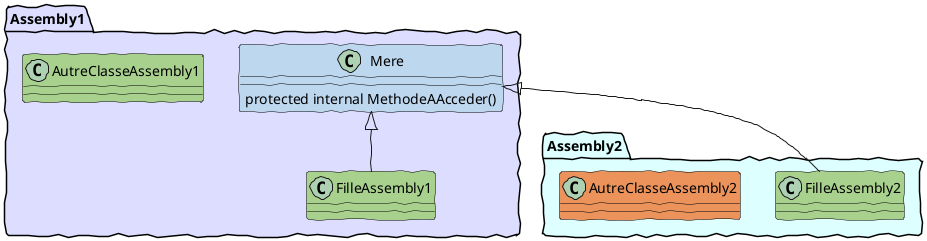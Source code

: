 @startuml AccessModifierProtectedInternal
skinparam classAttributeIconSize 0
skinparam handwritten true
skinparam class {
    BackgroundColor White
    BorderColor #000
}

package Assembly1 #DDF {
    class Mere #BDD7EE {
        protected internal MethodeAAcceder()
    }

    class FilleAssembly1 #A9D18E {

    }

    Mere <|-- FilleAssembly1

    class AutreClasseAssembly1 #A9D18E {

    }
}

package Assembly2 #DFF {
    class FilleAssembly2 #A9D18E {

    }

    Mere <|-- FilleAssembly2

    class AutreClasseAssembly2 #EB935B {

    }
}

@enduml